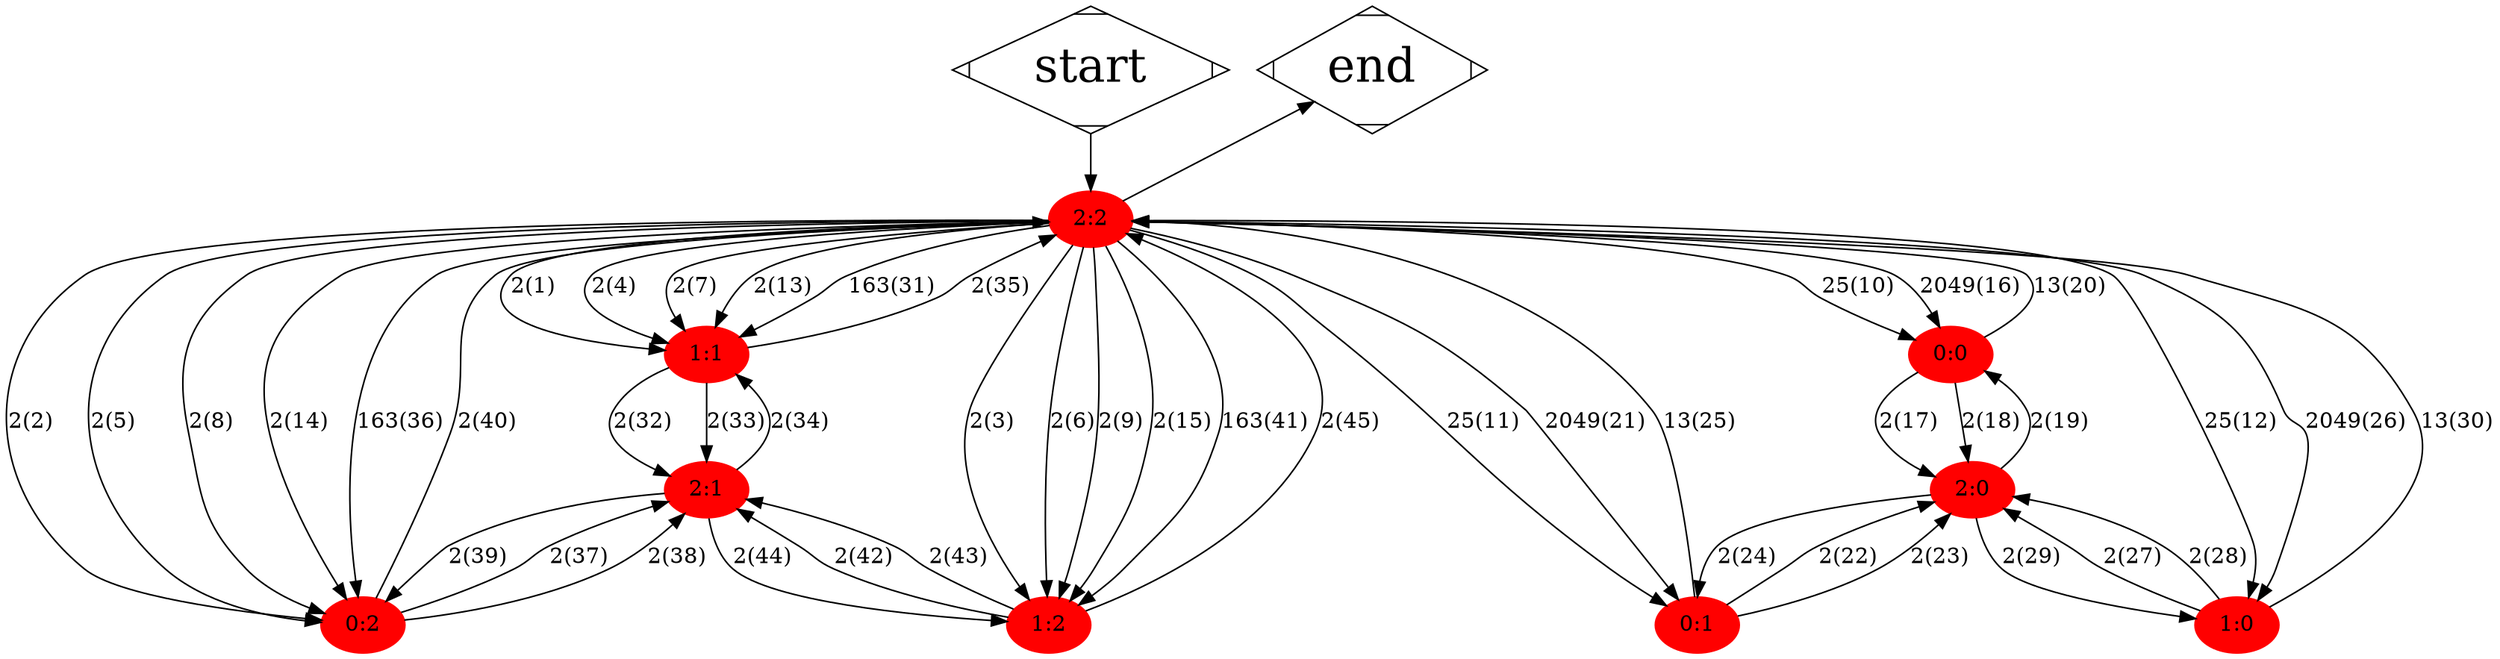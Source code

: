 digraph G {
	graph [fontsize=80]
	start [label=start fillcolor=skyblue fontsize=30 shape=Mdiamond]
	end [label=end fillcolor=black fontsize=30 shape=Mdiamond]
	// bench.txt
	{
		graph [color=lightgrey fontsize=80 style=filled]
		node [color=red style=filled]
		"2_2" [label="2:2"]
		"1_1" [label="1:1"]
		"0_2" [label="0:2"]
		"1_2" [label="1:2"]
		"0_0" [label="0:0"]
		"0_1" [label="0:1"]
		"1_0" [label="1:0"]
		"2_0" [label="2:0"]
		"2_1" [label="2:1"]
		"2_2" -> "1_1" [label="2(1)"]
		"2_2" -> "0_2" [label="2(2)"]
		"2_2" -> "1_2" [label="2(3)"]
		"2_2" -> "1_1" [label="2(4)"]
		"2_2" -> "0_2" [label="2(5)"]
		"2_2" -> "1_2" [label="2(6)"]
		"2_2" -> "1_1" [label="2(7)"]
		"2_2" -> "0_2" [label="2(8)"]
		"2_2" -> "1_2" [label="2(9)"]
		"2_2" -> "0_0" [label="25(10)"]
		"2_2" -> "0_1" [label="25(11)"]
		"2_2" -> "1_0" [label="25(12)"]
		"2_2" -> "1_1" [label="2(13)"]
		"2_2" -> "0_2" [label="2(14)"]
		"2_2" -> "1_2" [label="2(15)"]
		"2_2" -> "0_0" [label="2049(16)"]
		"0_0" -> "2_0" [label="2(17)"]
		"0_0" -> "2_0" [label="2(18)"]
		"2_0" -> "0_0" [label="2(19)"]
		"0_0" -> "2_2" [label="13(20)"]
		"2_2" -> "0_1" [label="2049(21)"]
		"0_1" -> "2_0" [label="2(22)"]
		"0_1" -> "2_0" [label="2(23)"]
		"2_0" -> "0_1" [label="2(24)"]
		"0_1" -> "2_2" [label="13(25)"]
		"2_2" -> "1_0" [label="2049(26)"]
		"1_0" -> "2_0" [label="2(27)"]
		"1_0" -> "2_0" [label="2(28)"]
		"2_0" -> "1_0" [label="2(29)"]
		"1_0" -> "2_2" [label="13(30)"]
		"2_2" -> "1_1" [label="163(31)"]
		"1_1" -> "2_1" [label="2(32)"]
		"1_1" -> "2_1" [label="2(33)"]
		"2_1" -> "1_1" [label="2(34)"]
		"1_1" -> "2_2" [label="2(35)"]
		"2_2" -> "0_2" [label="163(36)"]
		"0_2" -> "2_1" [label="2(37)"]
		"0_2" -> "2_1" [label="2(38)"]
		"2_1" -> "0_2" [label="2(39)"]
		"0_2" -> "2_2" [label="2(40)"]
		"2_2" -> "1_2" [label="163(41)"]
		"1_2" -> "2_1" [label="2(42)"]
		"1_2" -> "2_1" [label="2(43)"]
		"2_1" -> "1_2" [label="2(44)"]
		"1_2" -> "2_2" [label="2(45)"]
	}
	start -> "2_2"
	"2_2" -> end [constraint=false]
}
